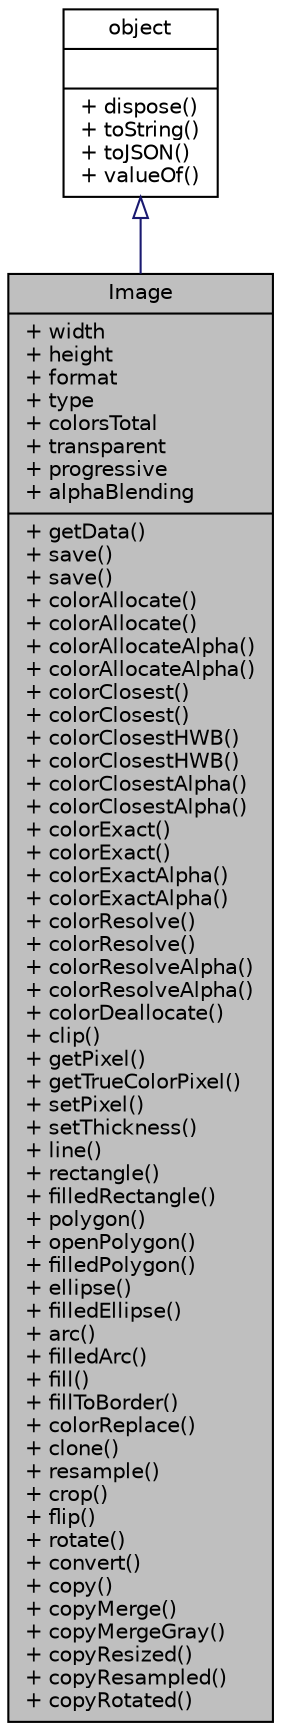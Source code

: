 digraph "Image"
{
  edge [fontname="Helvetica",fontsize="10",labelfontname="Helvetica",labelfontsize="10"];
  node [fontname="Helvetica",fontsize="10",shape=record];
  Node1 [label="{Image\n|+ width\l+ height\l+ format\l+ type\l+ colorsTotal\l+ transparent\l+ progressive\l+ alphaBlending\l|+ getData()\l+ save()\l+ save()\l+ colorAllocate()\l+ colorAllocate()\l+ colorAllocateAlpha()\l+ colorAllocateAlpha()\l+ colorClosest()\l+ colorClosest()\l+ colorClosestHWB()\l+ colorClosestHWB()\l+ colorClosestAlpha()\l+ colorClosestAlpha()\l+ colorExact()\l+ colorExact()\l+ colorExactAlpha()\l+ colorExactAlpha()\l+ colorResolve()\l+ colorResolve()\l+ colorResolveAlpha()\l+ colorResolveAlpha()\l+ colorDeallocate()\l+ clip()\l+ getPixel()\l+ getTrueColorPixel()\l+ setPixel()\l+ setThickness()\l+ line()\l+ rectangle()\l+ filledRectangle()\l+ polygon()\l+ openPolygon()\l+ filledPolygon()\l+ ellipse()\l+ filledEllipse()\l+ arc()\l+ filledArc()\l+ fill()\l+ fillToBorder()\l+ colorReplace()\l+ clone()\l+ resample()\l+ crop()\l+ flip()\l+ rotate()\l+ convert()\l+ copy()\l+ copyMerge()\l+ copyMergeGray()\l+ copyResized()\l+ copyResampled()\l+ copyRotated()\l}",height=0.2,width=0.4,color="black", fillcolor="grey75", style="filled", fontcolor="black"];
  Node2 -> Node1 [dir="back",color="midnightblue",fontsize="10",style="solid",arrowtail="onormal",fontname="Helvetica"];
  Node2 [label="{object\n||+ dispose()\l+ toString()\l+ toJSON()\l+ valueOf()\l}",height=0.2,width=0.4,color="black", fillcolor="white", style="filled",URL="$db/d38/interfaceobject.html",tooltip="基础对象，所有对象均继承于此 "];
}
